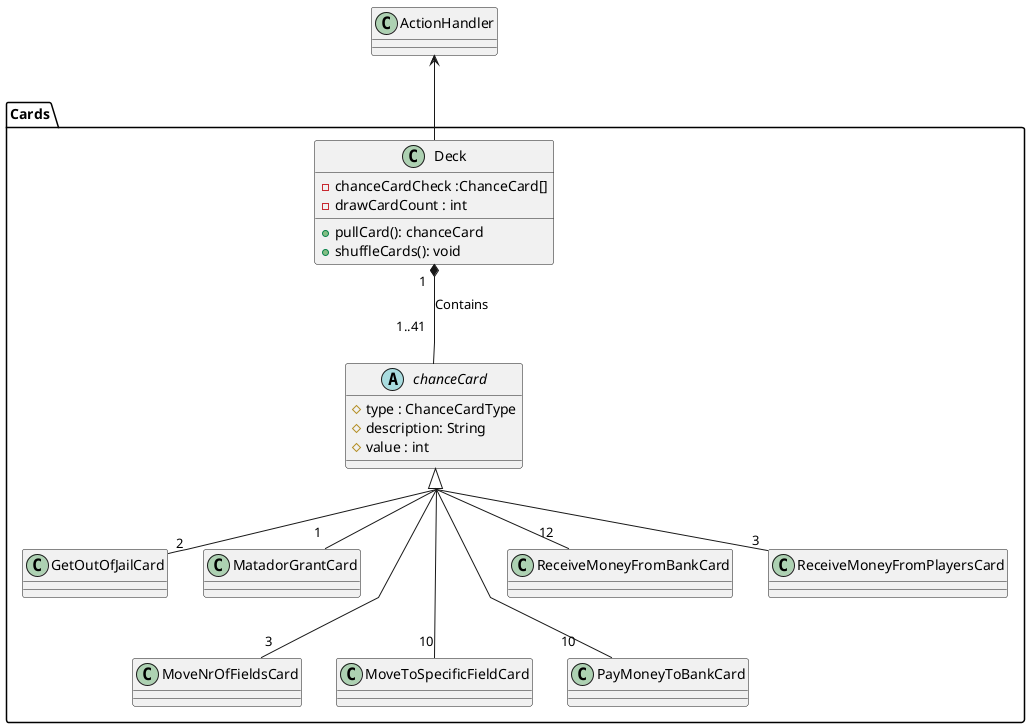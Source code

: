 @startuml
'https://plantuml.com/class-diagram

skinparam groupInheritance 2



skinparam linetype polyline
package Cards
{
   abstract class chanceCard{
       #type : ChanceCardType
       #description: String
       #value : int
   }
   class Deck{
      -chanceCardCheck :ChanceCard[]
      -drawCardCount : int

      +pullCard(): chanceCard
      +shuffleCards(): void
   }
   class GetOutOfJailCard{
   }
   class MatadorGrantCard{
   }
   class MoveNrOfFieldsCard{
   }
   class MoveToSpecificFieldCard{
   }
   class PayMoneyToBankCard{
   }
   class ReceiveMoneyFromBankCard{
   }
   class ReceiveMoneyFromPlayersCard{
   }


}

Deck "1  " *-- "1..41  " chanceCard: Contains \t

ActionHandler <-- Deck


chanceCard <|-- "2" GetOutOfJailCard
chanceCard <|-- "1    " MatadorGrantCard
chanceCard <|--- "3" MoveNrOfFieldsCard
chanceCard <|--- "10" MoveToSpecificFieldCard
chanceCard <|--- "        10     " PayMoneyToBankCard
chanceCard <|-- "12" ReceiveMoneyFromBankCard
chanceCard <|-- "3" ReceiveMoneyFromPlayersCard





@enduml